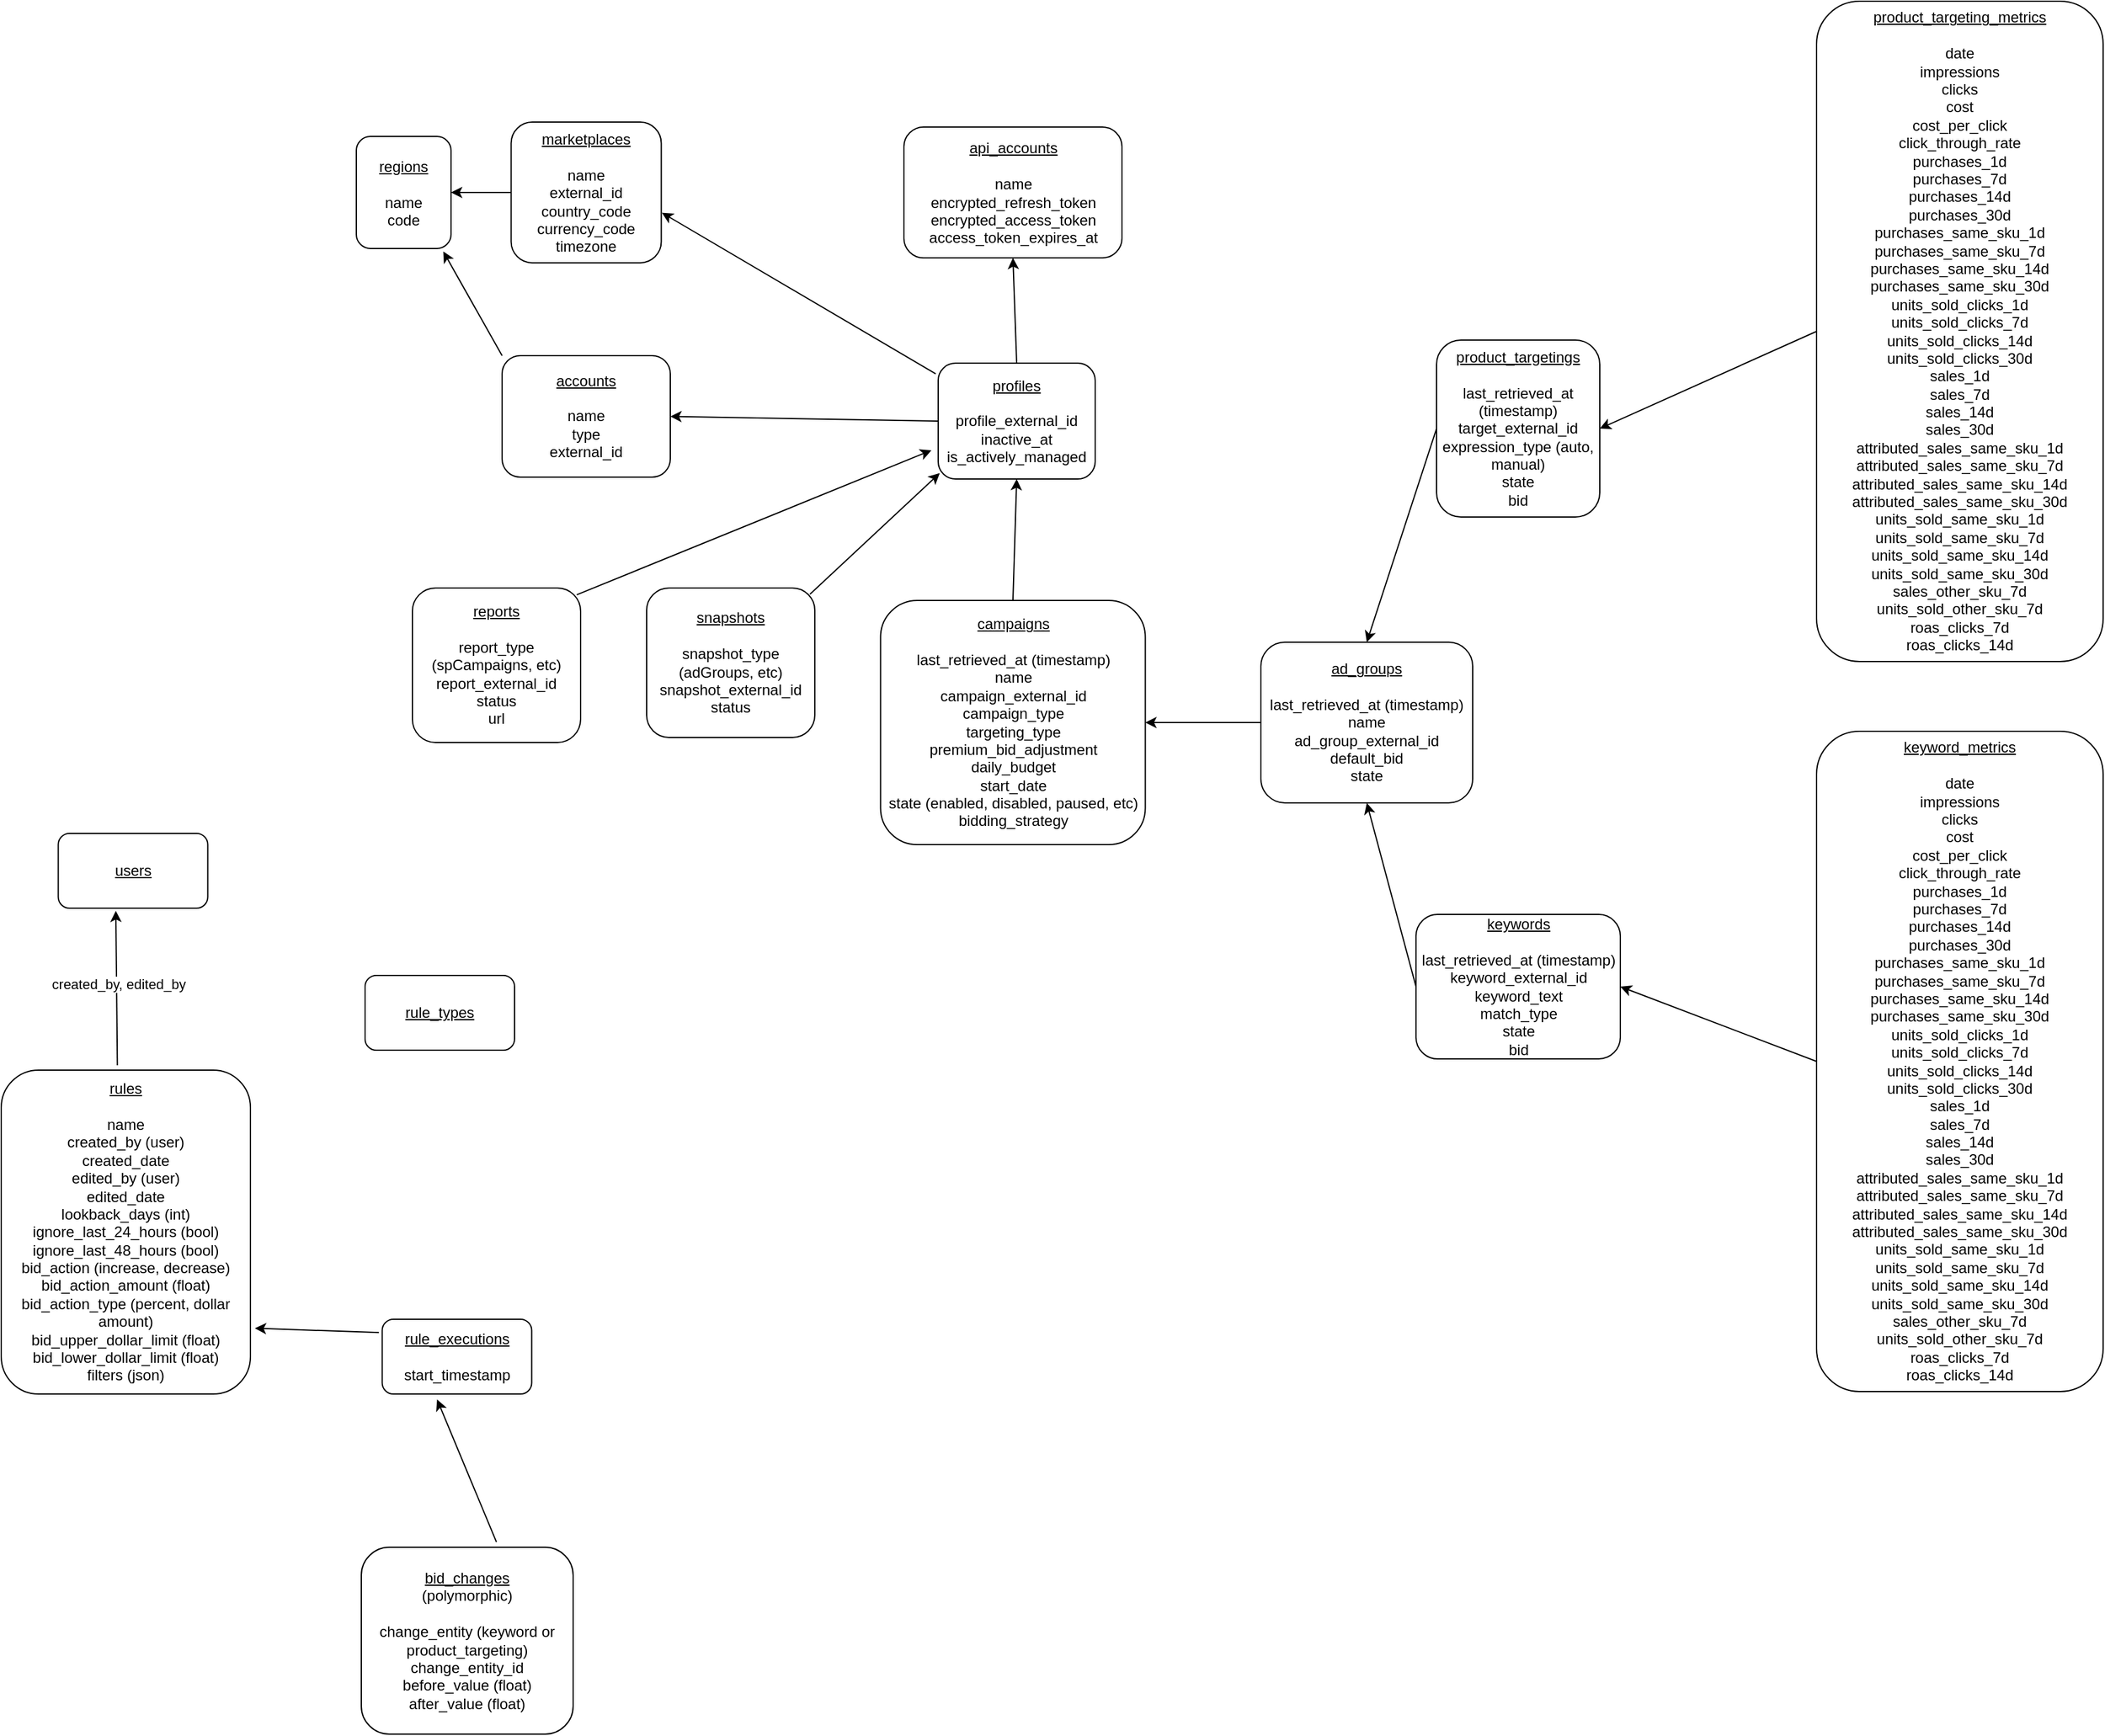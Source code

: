 <mxfile version="21.3.7" type="device">
  <diagram id="C5RBs43oDa-KdzZeNtuy" name="Page-1">
    <mxGraphModel dx="1186" dy="302" grid="0" gridSize="10" guides="1" tooltips="1" connect="1" arrows="1" fold="1" page="0" pageScale="1" pageWidth="850" pageHeight="1100" background="none" math="0" shadow="0">
      <root>
        <mxCell id="WIyWlLk6GJQsqaUBKTNV-0" />
        <mxCell id="WIyWlLk6GJQsqaUBKTNV-1" parent="WIyWlLk6GJQsqaUBKTNV-0" />
        <mxCell id="C941HvQNo79cvWIylwDC-0" value="&lt;u&gt;profiles&lt;br&gt;&lt;/u&gt;&lt;br&gt;profile_external_id&lt;br&gt;inactive_at&lt;br&gt;is_actively_managed" style="rounded=1;whiteSpace=wrap;html=1;" parent="WIyWlLk6GJQsqaUBKTNV-1" vertex="1">
          <mxGeometry x="796" y="770.5" width="126" height="93" as="geometry" />
        </mxCell>
        <mxCell id="C941HvQNo79cvWIylwDC-3" value="&lt;u&gt;marketplaces&lt;br&gt;&lt;/u&gt;&lt;br&gt;name&lt;br&gt;external_id&lt;br&gt;country_code&lt;br&gt;currency_code&lt;br&gt;timezone" style="rounded=1;whiteSpace=wrap;html=1;" parent="WIyWlLk6GJQsqaUBKTNV-1" vertex="1">
          <mxGeometry x="453.25" y="577" width="120.5" height="113" as="geometry" />
        </mxCell>
        <mxCell id="C941HvQNo79cvWIylwDC-7" value="&lt;u&gt;users&lt;/u&gt;" style="rounded=1;whiteSpace=wrap;html=1;" parent="WIyWlLk6GJQsqaUBKTNV-1" vertex="1">
          <mxGeometry x="89.76" y="1148" width="120" height="60" as="geometry" />
        </mxCell>
        <mxCell id="C941HvQNo79cvWIylwDC-8" value="" style="endArrow=classic;html=1;rounded=0;entryX=0.385;entryY=1.035;entryDx=0;entryDy=0;exitX=0.466;exitY=-0.015;exitDx=0;exitDy=0;exitPerimeter=0;entryPerimeter=0;" parent="WIyWlLk6GJQsqaUBKTNV-1" source="C941HvQNo79cvWIylwDC-6" target="C941HvQNo79cvWIylwDC-7" edge="1">
          <mxGeometry width="50" height="50" relative="1" as="geometry">
            <mxPoint x="201.76" y="1593" as="sourcePoint" />
            <mxPoint x="201.76" y="1523" as="targetPoint" />
          </mxGeometry>
        </mxCell>
        <mxCell id="C941HvQNo79cvWIylwDC-9" value="created_by, edited_by" style="edgeLabel;html=1;align=center;verticalAlign=middle;resizable=0;points=[];" parent="C941HvQNo79cvWIylwDC-8" vertex="1" connectable="0">
          <mxGeometry x="0.046" y="-1" relative="1" as="geometry">
            <mxPoint as="offset" />
          </mxGeometry>
        </mxCell>
        <mxCell id="C941HvQNo79cvWIylwDC-24" value="&lt;u&gt;bid_changes&lt;/u&gt;&lt;br&gt;(polymorphic)&lt;br&gt;&lt;br&gt;change_entity (keyword or product_targeting)&lt;br&gt;change_entity_id&lt;br&gt;before_value (float)&lt;br&gt;after_value (float)" style="whiteSpace=wrap;html=1;rounded=1;" parent="WIyWlLk6GJQsqaUBKTNV-1" vertex="1">
          <mxGeometry x="333" y="1721" width="170" height="150" as="geometry" />
        </mxCell>
        <mxCell id="wr4JOYPQw7pDmdIU0EW8-0" value="&lt;u&gt;campaigns&lt;/u&gt;&lt;br&gt;&lt;br&gt;last_retrieved_at (timestamp)&lt;br&gt;name&lt;br&gt;campaign_external_id&lt;br&gt;campaign_type&lt;br&gt;targeting_type&lt;br&gt;premium_bid_adjustment&lt;br&gt;daily_budget&lt;br&gt;start_date&lt;br&gt;state (enabled, disabled, paused, etc)&lt;br&gt;bidding_strategy" style="rounded=1;whiteSpace=wrap;html=1;" parent="WIyWlLk6GJQsqaUBKTNV-1" vertex="1">
          <mxGeometry x="749.75" y="961" width="212.5" height="196" as="geometry" />
        </mxCell>
        <mxCell id="wr4JOYPQw7pDmdIU0EW8-1" value="" style="endArrow=classic;html=1;rounded=0;exitX=0.5;exitY=0;exitDx=0;exitDy=0;entryX=0.5;entryY=1;entryDx=0;entryDy=0;" parent="WIyWlLk6GJQsqaUBKTNV-1" source="wr4JOYPQw7pDmdIU0EW8-0" target="C941HvQNo79cvWIylwDC-0" edge="1">
          <mxGeometry width="50" height="50" relative="1" as="geometry">
            <mxPoint x="862.76" y="1010" as="sourcePoint" />
            <mxPoint x="837" y="886" as="targetPoint" />
          </mxGeometry>
        </mxCell>
        <mxCell id="wr4JOYPQw7pDmdIU0EW8-7" value="&lt;u&gt;ad_groups&lt;/u&gt;&lt;br&gt;&lt;br&gt;last_retrieved_at (timestamp)&lt;br&gt;name&lt;br&gt;ad_group_external_id&lt;br&gt;default_bid&lt;br&gt;state" style="rounded=1;whiteSpace=wrap;html=1;" parent="WIyWlLk6GJQsqaUBKTNV-1" vertex="1">
          <mxGeometry x="1055" y="994.5" width="170" height="129" as="geometry" />
        </mxCell>
        <mxCell id="wr4JOYPQw7pDmdIU0EW8-8" value="&lt;u&gt;keywords&lt;br&gt;&lt;/u&gt;&lt;br&gt;last_retrieved_at (timestamp)&lt;br&gt;keyword_external_id&lt;br&gt;keyword_text&lt;br&gt;match_type&lt;br&gt;state&lt;br&gt;bid" style="rounded=1;whiteSpace=wrap;html=1;" parent="WIyWlLk6GJQsqaUBKTNV-1" vertex="1">
          <mxGeometry x="1179.5" y="1213" width="164" height="116" as="geometry" />
        </mxCell>
        <mxCell id="wr4JOYPQw7pDmdIU0EW8-10" value="&lt;u&gt;product_targetings&lt;/u&gt;&lt;br&gt;&lt;br&gt;last_retrieved_at (timestamp)&lt;br&gt;target_external_id&lt;br&gt;expression_type (auto, manual)&lt;br&gt;state&lt;br&gt;bid" style="rounded=1;whiteSpace=wrap;html=1;" parent="WIyWlLk6GJQsqaUBKTNV-1" vertex="1">
          <mxGeometry x="1196" y="752" width="131" height="142" as="geometry" />
        </mxCell>
        <mxCell id="u1sBW_EU3_W6Uo1x1SjG-0" value="" style="endArrow=classic;html=1;rounded=0;entryX=1;entryY=0.5;entryDx=0;entryDy=0;exitX=0;exitY=0.5;exitDx=0;exitDy=0;" parent="WIyWlLk6GJQsqaUBKTNV-1" source="wr4JOYPQw7pDmdIU0EW8-7" target="wr4JOYPQw7pDmdIU0EW8-0" edge="1">
          <mxGeometry width="50" height="50" relative="1" as="geometry">
            <mxPoint x="879" y="1205" as="sourcePoint" />
            <mxPoint x="1112.76" y="1150" as="targetPoint" />
          </mxGeometry>
        </mxCell>
        <mxCell id="u1sBW_EU3_W6Uo1x1SjG-2" value="" style="endArrow=classic;html=1;rounded=0;entryX=0.5;entryY=1;entryDx=0;entryDy=0;exitX=0;exitY=0.5;exitDx=0;exitDy=0;" parent="WIyWlLk6GJQsqaUBKTNV-1" source="wr4JOYPQw7pDmdIU0EW8-8" target="wr4JOYPQw7pDmdIU0EW8-7" edge="1">
          <mxGeometry width="50" height="50" relative="1" as="geometry">
            <mxPoint x="760.76" y="1635.75" as="sourcePoint" />
            <mxPoint x="834" y="1400" as="targetPoint" />
          </mxGeometry>
        </mxCell>
        <mxCell id="u1sBW_EU3_W6Uo1x1SjG-3" value="" style="endArrow=classic;html=1;rounded=0;entryX=0.5;entryY=0;entryDx=0;entryDy=0;exitX=0;exitY=0.5;exitDx=0;exitDy=0;" parent="WIyWlLk6GJQsqaUBKTNV-1" source="wr4JOYPQw7pDmdIU0EW8-10" target="wr4JOYPQw7pDmdIU0EW8-7" edge="1">
          <mxGeometry width="50" height="50" relative="1" as="geometry">
            <mxPoint x="1010.76" y="1635.75" as="sourcePoint" />
            <mxPoint x="894" y="1400" as="targetPoint" />
          </mxGeometry>
        </mxCell>
        <mxCell id="u1sBW_EU3_W6Uo1x1SjG-9" value="&lt;u&gt;keyword_metrics&lt;/u&gt;&lt;br&gt;&lt;br&gt;&lt;div&gt;date&lt;/div&gt;&lt;div&gt;impressions&lt;/div&gt;&lt;div&gt;clicks&lt;/div&gt;&lt;div&gt;cost&lt;/div&gt;&lt;div&gt;cost_per_click&lt;/div&gt;&lt;div&gt;click_through_rate&lt;/div&gt;&lt;div&gt;purchases_1d&lt;/div&gt;&lt;div&gt;purchases_7d&lt;/div&gt;&lt;div&gt;purchases_14d&lt;/div&gt;&lt;div&gt;purchases_30d&lt;/div&gt;&lt;div&gt;purchases_same_sku_1d&lt;/div&gt;&lt;div&gt;purchases_same_sku_7d&lt;/div&gt;&lt;div&gt;purchases_same_sku_14d&lt;/div&gt;&lt;div&gt;purchases_same_sku_30d&lt;/div&gt;&lt;div&gt;units_sold_clicks_1d&lt;/div&gt;&lt;div&gt;units_sold_clicks_7d&lt;/div&gt;&lt;div&gt;units_sold_clicks_14d&lt;/div&gt;&lt;div&gt;units_sold_clicks_30d&lt;/div&gt;&lt;div&gt;sales_1d&lt;/div&gt;&lt;div&gt;sales_7d&lt;/div&gt;&lt;div&gt;sales_14d&lt;/div&gt;&lt;div&gt;sales_30d&lt;/div&gt;&lt;div&gt;attributed_sales_same_sku_1d&lt;/div&gt;&lt;div&gt;attributed_sales_same_sku_7d&lt;/div&gt;&lt;div&gt;attributed_sales_same_sku_14d&lt;/div&gt;&lt;div&gt;attributed_sales_same_sku_30d&lt;/div&gt;&lt;div&gt;units_sold_same_sku_1d&lt;/div&gt;&lt;div&gt;units_sold_same_sku_7d&lt;/div&gt;&lt;div&gt;units_sold_same_sku_14d&lt;/div&gt;&lt;div&gt;units_sold_same_sku_30d&lt;/div&gt;&lt;div&gt;sales_other_sku_7d&lt;/div&gt;&lt;div&gt;units_sold_other_sku_7d&lt;/div&gt;&lt;div&gt;roas_clicks_7d&lt;/div&gt;&lt;div&gt;roas_clicks_14d&lt;/div&gt;" style="rounded=1;whiteSpace=wrap;html=1;" parent="WIyWlLk6GJQsqaUBKTNV-1" vertex="1">
          <mxGeometry x="1501" y="1066" width="230" height="530" as="geometry" />
        </mxCell>
        <mxCell id="u1sBW_EU3_W6Uo1x1SjG-12" value="" style="endArrow=classic;html=1;rounded=0;entryX=1;entryY=0.5;entryDx=0;entryDy=0;exitX=0;exitY=0.5;exitDx=0;exitDy=0;" parent="WIyWlLk6GJQsqaUBKTNV-1" source="u1sBW_EU3_W6Uo1x1SjG-9" target="wr4JOYPQw7pDmdIU0EW8-8" edge="1">
          <mxGeometry width="50" height="50" relative="1" as="geometry">
            <mxPoint x="718" y="1558" as="sourcePoint" />
            <mxPoint x="658" y="1541" as="targetPoint" />
          </mxGeometry>
        </mxCell>
        <mxCell id="u1sBW_EU3_W6Uo1x1SjG-13" value="" style="endArrow=classic;html=1;rounded=0;exitX=0;exitY=0.5;exitDx=0;exitDy=0;entryX=1;entryY=0.5;entryDx=0;entryDy=0;" parent="WIyWlLk6GJQsqaUBKTNV-1" source="9MRD_xSqmjf1EM2DKg6H-3" target="wr4JOYPQw7pDmdIU0EW8-10" edge="1">
          <mxGeometry width="50" height="50" relative="1" as="geometry">
            <mxPoint x="994" y="1570" as="sourcePoint" />
            <mxPoint x="710" y="1423.25" as="targetPoint" />
          </mxGeometry>
        </mxCell>
        <mxCell id="u1sBW_EU3_W6Uo1x1SjG-14" value="&lt;u&gt;accounts&lt;/u&gt;&lt;br&gt;&lt;br&gt;name&lt;br&gt;type&lt;br&gt;external_id" style="rounded=1;whiteSpace=wrap;html=1;" parent="WIyWlLk6GJQsqaUBKTNV-1" vertex="1">
          <mxGeometry x="446" y="764.5" width="135" height="97.5" as="geometry" />
        </mxCell>
        <mxCell id="u1sBW_EU3_W6Uo1x1SjG-15" value="" style="endArrow=classic;html=1;rounded=0;exitX=-0.016;exitY=0.092;exitDx=0;exitDy=0;exitPerimeter=0;entryX=1.004;entryY=0.644;entryDx=0;entryDy=0;entryPerimeter=0;" parent="WIyWlLk6GJQsqaUBKTNV-1" source="C941HvQNo79cvWIylwDC-0" target="C941HvQNo79cvWIylwDC-3" edge="1">
          <mxGeometry width="50" height="50" relative="1" as="geometry">
            <mxPoint x="742.76" y="770" as="sourcePoint" />
            <mxPoint x="792.76" y="720" as="targetPoint" />
          </mxGeometry>
        </mxCell>
        <mxCell id="u1sBW_EU3_W6Uo1x1SjG-16" value="" style="endArrow=classic;html=1;rounded=0;entryX=1;entryY=0.5;entryDx=0;entryDy=0;exitX=0;exitY=0.5;exitDx=0;exitDy=0;" parent="WIyWlLk6GJQsqaUBKTNV-1" source="C941HvQNo79cvWIylwDC-0" target="u1sBW_EU3_W6Uo1x1SjG-14" edge="1">
          <mxGeometry width="50" height="50" relative="1" as="geometry">
            <mxPoint x="722.76" y="940" as="sourcePoint" />
            <mxPoint x="772.76" y="890" as="targetPoint" />
          </mxGeometry>
        </mxCell>
        <mxCell id="BuHcL7CKRmRFUdWlAkRo-1" value="&lt;u&gt;rule_executions&lt;/u&gt;&lt;br&gt;&lt;br&gt;start_timestamp" style="rounded=1;whiteSpace=wrap;html=1;" parent="WIyWlLk6GJQsqaUBKTNV-1" vertex="1">
          <mxGeometry x="349.76" y="1538" width="120" height="60" as="geometry" />
        </mxCell>
        <mxCell id="BuHcL7CKRmRFUdWlAkRo-2" value="" style="endArrow=classic;html=1;rounded=0;entryX=1.018;entryY=0.797;entryDx=0;entryDy=0;entryPerimeter=0;exitX=-0.022;exitY=0.177;exitDx=0;exitDy=0;exitPerimeter=0;" parent="WIyWlLk6GJQsqaUBKTNV-1" source="BuHcL7CKRmRFUdWlAkRo-1" target="C941HvQNo79cvWIylwDC-6" edge="1">
          <mxGeometry width="50" height="50" relative="1" as="geometry">
            <mxPoint x="439.76" y="1708" as="sourcePoint" />
            <mxPoint x="489.76" y="1658" as="targetPoint" />
          </mxGeometry>
        </mxCell>
        <mxCell id="BuHcL7CKRmRFUdWlAkRo-3" value="" style="endArrow=classic;html=1;rounded=0;exitX=0.638;exitY=-0.028;exitDx=0;exitDy=0;exitPerimeter=0;entryX=0.367;entryY=1.072;entryDx=0;entryDy=0;entryPerimeter=0;" parent="WIyWlLk6GJQsqaUBKTNV-1" source="C941HvQNo79cvWIylwDC-24" target="BuHcL7CKRmRFUdWlAkRo-1" edge="1">
          <mxGeometry width="50" height="50" relative="1" as="geometry">
            <mxPoint x="339.76" y="1728" as="sourcePoint" />
            <mxPoint x="389.76" y="1678" as="targetPoint" />
          </mxGeometry>
        </mxCell>
        <mxCell id="C941HvQNo79cvWIylwDC-6" value="&lt;u&gt;rules&lt;/u&gt;&lt;br&gt;&lt;br&gt;name&lt;br&gt;created_by (user)&lt;br&gt;created_date&lt;br&gt;edited_by (user)&lt;br&gt;edited_date&lt;br&gt;lookback_days (int)&lt;br&gt;ignore_last_24_hours (bool)&lt;br&gt;ignore_last_48_hours (bool)&lt;br&gt;bid_action (increase, decrease)&lt;br&gt;bid_action_amount (float)&lt;br&gt;bid_action_type (percent, dollar amount)&lt;br&gt;bid_upper_dollar_limit (float)&lt;br&gt;bid_lower_dollar_limit (float)&lt;br&gt;filters (json)" style="rounded=1;whiteSpace=wrap;html=1;" parent="WIyWlLk6GJQsqaUBKTNV-1" vertex="1">
          <mxGeometry x="44" y="1338" width="200" height="260" as="geometry" />
        </mxCell>
        <mxCell id="qQwNcQiLMnn2w-9DEvpx-1" value="&lt;u&gt;api_accounts&lt;/u&gt;&lt;br&gt;&lt;br&gt;name&lt;br&gt;encrypted_refresh_token&lt;br&gt;encrypted_access_token&lt;br&gt;access_token_expires_at" style="rounded=1;whiteSpace=wrap;html=1;" parent="WIyWlLk6GJQsqaUBKTNV-1" vertex="1">
          <mxGeometry x="768.5" y="581" width="175" height="105" as="geometry" />
        </mxCell>
        <mxCell id="qQwNcQiLMnn2w-9DEvpx-2" value="" style="endArrow=classic;html=1;rounded=0;exitX=0.5;exitY=0;exitDx=0;exitDy=0;entryX=0.5;entryY=1;entryDx=0;entryDy=0;" parent="WIyWlLk6GJQsqaUBKTNV-1" source="C941HvQNo79cvWIylwDC-0" target="qQwNcQiLMnn2w-9DEvpx-1" edge="1">
          <mxGeometry width="50" height="50" relative="1" as="geometry">
            <mxPoint x="691" y="877" as="sourcePoint" />
            <mxPoint x="851" y="700" as="targetPoint" />
          </mxGeometry>
        </mxCell>
        <mxCell id="qQwNcQiLMnn2w-9DEvpx-3" value="&lt;u&gt;rule_types&lt;/u&gt;" style="rounded=1;whiteSpace=wrap;html=1;" parent="WIyWlLk6GJQsqaUBKTNV-1" vertex="1">
          <mxGeometry x="336" y="1262" width="120" height="60" as="geometry" />
        </mxCell>
        <mxCell id="7xXiQuBShOPo0H5iLTUf-0" value="&lt;u&gt;reports&lt;/u&gt;&lt;br&gt;&lt;br&gt;report_type (spCampaigns, etc)&lt;br&gt;report_external_id&lt;br&gt;status&lt;br&gt;url" style="rounded=1;whiteSpace=wrap;html=1;" parent="WIyWlLk6GJQsqaUBKTNV-1" vertex="1">
          <mxGeometry x="374" y="951" width="135" height="124" as="geometry" />
        </mxCell>
        <mxCell id="7xXiQuBShOPo0H5iLTUf-1" value="" style="endArrow=classic;html=1;rounded=0;entryX=-0.043;entryY=0.752;entryDx=0;entryDy=0;entryPerimeter=0;exitX=0.977;exitY=0.044;exitDx=0;exitDy=0;exitPerimeter=0;" parent="WIyWlLk6GJQsqaUBKTNV-1" source="7xXiQuBShOPo0H5iLTUf-0" target="C941HvQNo79cvWIylwDC-0" edge="1">
          <mxGeometry width="50" height="50" relative="1" as="geometry">
            <mxPoint x="642" y="857" as="sourcePoint" />
            <mxPoint x="602" y="900" as="targetPoint" />
          </mxGeometry>
        </mxCell>
        <mxCell id="9MRD_xSqmjf1EM2DKg6H-0" value="&lt;u&gt;snapshots&lt;/u&gt;&lt;br&gt;&lt;br&gt;snapshot_type (adGroups, etc)&lt;br&gt;snapshot_external_id&lt;br&gt;status" style="rounded=1;whiteSpace=wrap;html=1;" parent="WIyWlLk6GJQsqaUBKTNV-1" vertex="1">
          <mxGeometry x="562" y="951" width="135" height="120" as="geometry" />
        </mxCell>
        <mxCell id="9MRD_xSqmjf1EM2DKg6H-1" value="" style="endArrow=classic;html=1;rounded=0;entryX=0.01;entryY=0.949;entryDx=0;entryDy=0;entryPerimeter=0;exitX=0.971;exitY=0.042;exitDx=0;exitDy=0;exitPerimeter=0;" parent="WIyWlLk6GJQsqaUBKTNV-1" source="9MRD_xSqmjf1EM2DKg6H-0" target="C941HvQNo79cvWIylwDC-0" edge="1">
          <mxGeometry width="50" height="50" relative="1" as="geometry">
            <mxPoint x="734" y="950" as="sourcePoint" />
            <mxPoint x="719" y="920" as="targetPoint" />
          </mxGeometry>
        </mxCell>
        <mxCell id="9MRD_xSqmjf1EM2DKg6H-3" value="&lt;div&gt;&lt;u&gt;product_targeting_metrics&lt;/u&gt;&lt;/div&gt;&lt;br&gt;&lt;div&gt;date&lt;/div&gt;&lt;div&gt;impressions&lt;/div&gt;&lt;div&gt;clicks&lt;/div&gt;&lt;div&gt;cost&lt;/div&gt;&lt;div&gt;cost_per_click&lt;/div&gt;&lt;div&gt;click_through_rate&lt;/div&gt;&lt;div&gt;purchases_1d&lt;/div&gt;&lt;div&gt;purchases_7d&lt;/div&gt;&lt;div&gt;purchases_14d&lt;/div&gt;&lt;div&gt;purchases_30d&lt;/div&gt;&lt;div&gt;purchases_same_sku_1d&lt;/div&gt;&lt;div&gt;purchases_same_sku_7d&lt;/div&gt;&lt;div&gt;purchases_same_sku_14d&lt;/div&gt;&lt;div&gt;purchases_same_sku_30d&lt;/div&gt;&lt;div&gt;units_sold_clicks_1d&lt;/div&gt;&lt;div&gt;units_sold_clicks_7d&lt;/div&gt;&lt;div&gt;units_sold_clicks_14d&lt;/div&gt;&lt;div&gt;units_sold_clicks_30d&lt;/div&gt;&lt;div&gt;sales_1d&lt;/div&gt;&lt;div&gt;sales_7d&lt;/div&gt;&lt;div&gt;sales_14d&lt;/div&gt;&lt;div&gt;sales_30d&lt;/div&gt;&lt;div&gt;attributed_sales_same_sku_1d&lt;/div&gt;&lt;div&gt;attributed_sales_same_sku_7d&lt;/div&gt;&lt;div&gt;attributed_sales_same_sku_14d&lt;/div&gt;&lt;div&gt;attributed_sales_same_sku_30d&lt;/div&gt;&lt;div&gt;units_sold_same_sku_1d&lt;/div&gt;&lt;div&gt;units_sold_same_sku_7d&lt;/div&gt;&lt;div&gt;units_sold_same_sku_14d&lt;/div&gt;&lt;div&gt;units_sold_same_sku_30d&lt;/div&gt;&lt;div&gt;sales_other_sku_7d&lt;/div&gt;&lt;div&gt;units_sold_other_sku_7d&lt;/div&gt;&lt;div&gt;roas_clicks_7d&lt;/div&gt;&lt;div&gt;roas_clicks_14d&lt;/div&gt;" style="rounded=1;whiteSpace=wrap;html=1;" parent="WIyWlLk6GJQsqaUBKTNV-1" vertex="1">
          <mxGeometry x="1501" y="480" width="230" height="530" as="geometry" />
        </mxCell>
        <mxCell id="BlBTNHK7kcGLHTHX8RHn-0" value="&lt;u&gt;regions&lt;/u&gt;&lt;br&gt;&lt;br&gt;name&lt;br&gt;code&lt;br&gt;" style="rounded=1;whiteSpace=wrap;html=1;" parent="WIyWlLk6GJQsqaUBKTNV-1" vertex="1">
          <mxGeometry x="329" y="588.5" width="76" height="90" as="geometry" />
        </mxCell>
        <mxCell id="BlBTNHK7kcGLHTHX8RHn-1" value="" style="endArrow=classic;html=1;rounded=0;exitX=0;exitY=0.5;exitDx=0;exitDy=0;entryX=1;entryY=0.5;entryDx=0;entryDy=0;" parent="WIyWlLk6GJQsqaUBKTNV-1" source="C941HvQNo79cvWIylwDC-3" target="BlBTNHK7kcGLHTHX8RHn-0" edge="1">
          <mxGeometry width="50" height="50" relative="1" as="geometry">
            <mxPoint x="379" y="849" as="sourcePoint" />
            <mxPoint x="159" y="724" as="targetPoint" />
          </mxGeometry>
        </mxCell>
        <mxCell id="9bkTXZVGBAXCNVMsEGNd-0" value="" style="endArrow=classic;html=1;rounded=0;exitX=0;exitY=0;exitDx=0;exitDy=0;entryX=0.918;entryY=1.026;entryDx=0;entryDy=0;entryPerimeter=0;" edge="1" parent="WIyWlLk6GJQsqaUBKTNV-1" source="u1sBW_EU3_W6Uo1x1SjG-14" target="BlBTNHK7kcGLHTHX8RHn-0">
          <mxGeometry width="50" height="50" relative="1" as="geometry">
            <mxPoint x="305" y="817" as="sourcePoint" />
            <mxPoint x="355" y="767" as="targetPoint" />
          </mxGeometry>
        </mxCell>
      </root>
    </mxGraphModel>
  </diagram>
</mxfile>
